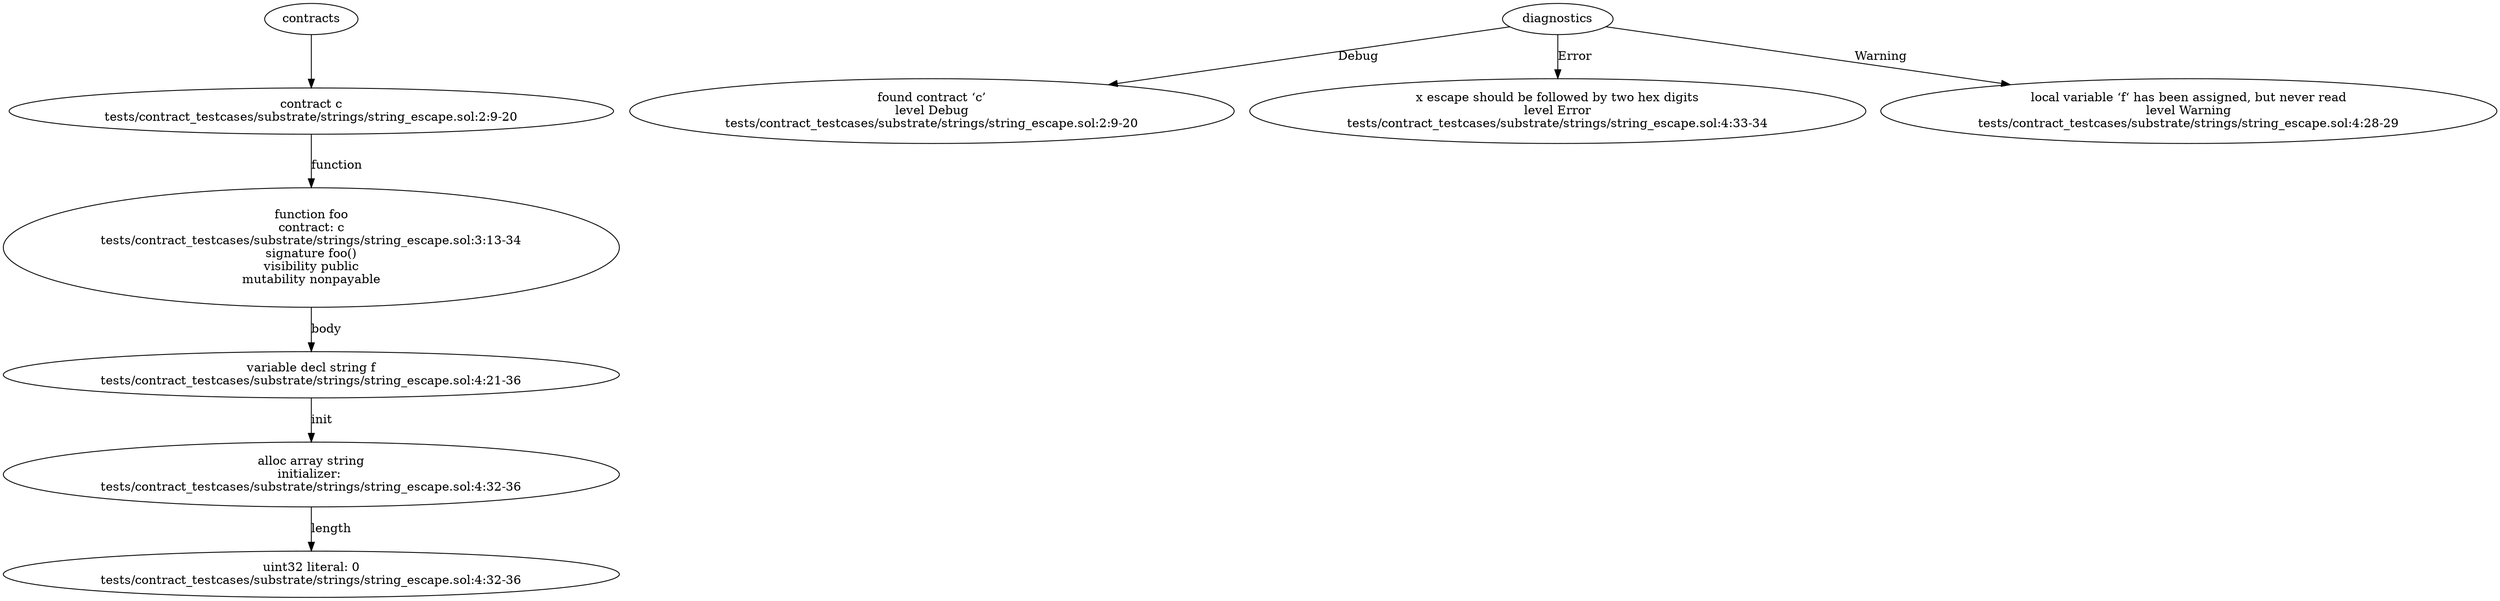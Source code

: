 strict digraph "tests/contract_testcases/substrate/strings/string_escape.sol" {
	contract [label="contract c\ntests/contract_testcases/substrate/strings/string_escape.sol:2:9-20"]
	foo [label="function foo\ncontract: c\ntests/contract_testcases/substrate/strings/string_escape.sol:3:13-34\nsignature foo()\nvisibility public\nmutability nonpayable"]
	var_decl [label="variable decl string f\ntests/contract_testcases/substrate/strings/string_escape.sol:4:21-36"]
	alloc_array [label="alloc array string\ninitializer: \ntests/contract_testcases/substrate/strings/string_escape.sol:4:32-36"]
	number_literal [label="uint32 literal: 0\ntests/contract_testcases/substrate/strings/string_escape.sol:4:32-36"]
	diagnostic [label="found contract ‘c’\nlevel Debug\ntests/contract_testcases/substrate/strings/string_escape.sol:2:9-20"]
	diagnostic_8 [label="\x escape should be followed by two hex digits\nlevel Error\ntests/contract_testcases/substrate/strings/string_escape.sol:4:33-34"]
	diagnostic_9 [label="local variable ‘f‘ has been assigned, but never read\nlevel Warning\ntests/contract_testcases/substrate/strings/string_escape.sol:4:28-29"]
	contracts -> contract
	contract -> foo [label="function"]
	foo -> var_decl [label="body"]
	var_decl -> alloc_array [label="init"]
	alloc_array -> number_literal [label="length"]
	diagnostics -> diagnostic [label="Debug"]
	diagnostics -> diagnostic_8 [label="Error"]
	diagnostics -> diagnostic_9 [label="Warning"]
}
